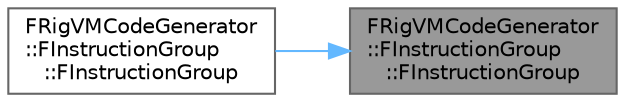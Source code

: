 digraph "FRigVMCodeGenerator::FInstructionGroup::FInstructionGroup"
{
 // INTERACTIVE_SVG=YES
 // LATEX_PDF_SIZE
  bgcolor="transparent";
  edge [fontname=Helvetica,fontsize=10,labelfontname=Helvetica,labelfontsize=10];
  node [fontname=Helvetica,fontsize=10,shape=box,height=0.2,width=0.4];
  rankdir="RL";
  Node1 [id="Node000001",label="FRigVMCodeGenerator\l::FInstructionGroup\l::FInstructionGroup",height=0.2,width=0.4,color="gray40", fillcolor="grey60", style="filled", fontcolor="black",tooltip=" "];
  Node1 -> Node2 [id="edge1_Node000001_Node000002",dir="back",color="steelblue1",style="solid",tooltip=" "];
  Node2 [id="Node000002",label="FRigVMCodeGenerator\l::FInstructionGroup\l::FInstructionGroup",height=0.2,width=0.4,color="grey40", fillcolor="white", style="filled",URL="$d9/d0b/structFRigVMCodeGenerator_1_1FInstructionGroup.html#a8f7a35e4706f743fe190f2cf207c3205",tooltip=" "];
}
